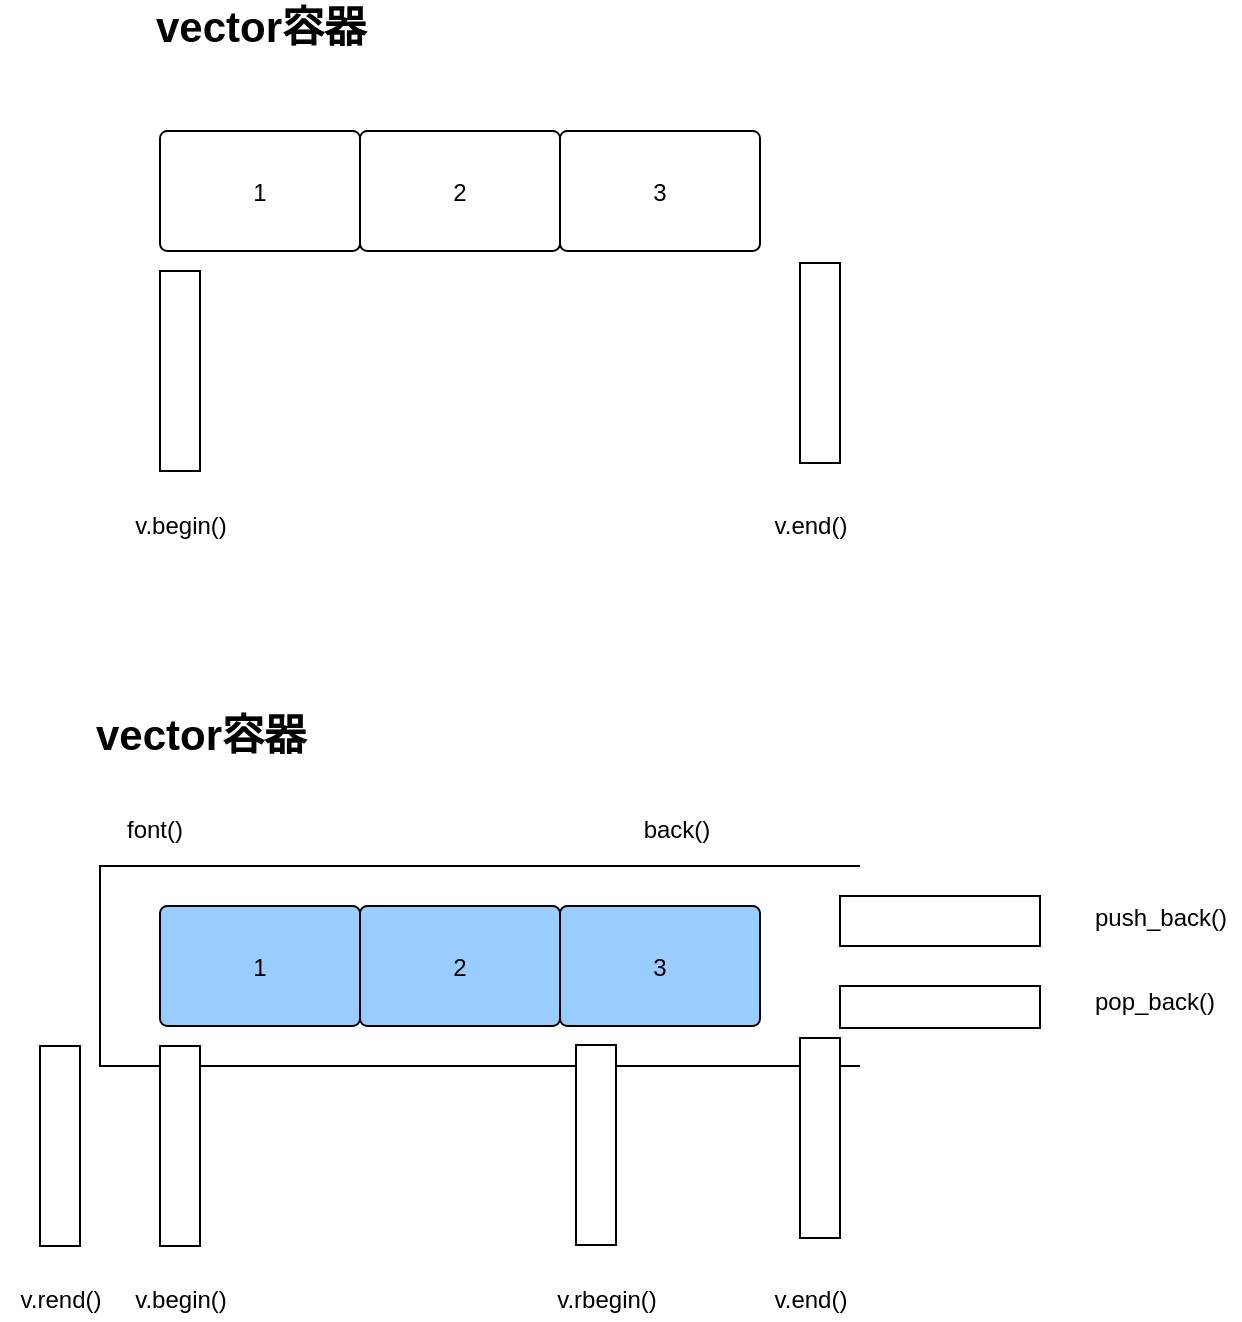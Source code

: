 <mxfile version="20.3.7" type="github">
  <diagram id="9OVEFG12r8_4CM3pHdND" name="第 1 页">
    <mxGraphModel dx="1108" dy="450" grid="1" gridSize="10" guides="1" tooltips="1" connect="1" arrows="1" fold="1" page="1" pageScale="1" pageWidth="827" pageHeight="1169" math="0" shadow="0">
      <root>
        <mxCell id="0" />
        <mxCell id="1" parent="0" />
        <mxCell id="RWPmiCWd8zR-_-1y1_kb-1" value="" style="shape=mxgraph.flowchart.annotation_1;" vertex="1" parent="1">
          <mxGeometry x="90" y="660" width="380" height="100" as="geometry" />
        </mxCell>
        <mxCell id="RWPmiCWd8zR-_-1y1_kb-2" value="1" style="shape=mxgraph.flowchart.process;" vertex="1" parent="1">
          <mxGeometry x="120" y="292.5" width="100" height="60" as="geometry" />
        </mxCell>
        <mxCell id="RWPmiCWd8zR-_-1y1_kb-3" value="2" style="shape=mxgraph.flowchart.process;" vertex="1" parent="1">
          <mxGeometry x="220" y="292.5" width="100" height="60" as="geometry" />
        </mxCell>
        <mxCell id="RWPmiCWd8zR-_-1y1_kb-4" value="3" style="shape=mxgraph.flowchart.process;" vertex="1" parent="1">
          <mxGeometry x="320" y="292.5" width="100" height="60" as="geometry" />
        </mxCell>
        <mxCell id="RWPmiCWd8zR-_-1y1_kb-5" value="" style="direction=north;shape=mxgraph.arrow.arrow_up;" vertex="1" parent="1">
          <mxGeometry x="120" y="362.5" width="20" height="100" as="geometry" />
        </mxCell>
        <mxCell id="RWPmiCWd8zR-_-1y1_kb-6" value="v.begin()" style="text;html=1;align=center;verticalAlign=middle;resizable=0;points=[];autosize=1;" vertex="1" parent="1">
          <mxGeometry x="100" y="479.5" width="60" height="20" as="geometry" />
        </mxCell>
        <mxCell id="RWPmiCWd8zR-_-1y1_kb-7" value="" style="direction=north;shape=mxgraph.arrow.arrow_up;" vertex="1" parent="1">
          <mxGeometry x="440" y="358.5" width="20" height="100" as="geometry" />
        </mxCell>
        <mxCell id="RWPmiCWd8zR-_-1y1_kb-8" value="v.end()" style="text;html=1;align=center;verticalAlign=middle;resizable=0;points=[];autosize=1;" vertex="1" parent="1">
          <mxGeometry x="420" y="479.5" width="50" height="20" as="geometry" />
        </mxCell>
        <mxCell id="RWPmiCWd8zR-_-1y1_kb-9" value="1" style="shape=mxgraph.flowchart.process;fillColor=#99CCFF;" vertex="1" parent="1">
          <mxGeometry x="120" y="680" width="100" height="60" as="geometry" />
        </mxCell>
        <mxCell id="RWPmiCWd8zR-_-1y1_kb-10" value="2" style="shape=mxgraph.flowchart.process;fillColor=#99CCFF;" vertex="1" parent="1">
          <mxGeometry x="220" y="680" width="100" height="60" as="geometry" />
        </mxCell>
        <mxCell id="RWPmiCWd8zR-_-1y1_kb-11" value="3" style="shape=mxgraph.flowchart.process;fillColor=#99CCFF;" vertex="1" parent="1">
          <mxGeometry x="320" y="680" width="100" height="60" as="geometry" />
        </mxCell>
        <mxCell id="RWPmiCWd8zR-_-1y1_kb-12" value="" style="direction=north;shape=mxgraph.arrow.arrow_up;" vertex="1" parent="1">
          <mxGeometry x="120" y="750" width="20" height="100" as="geometry" />
        </mxCell>
        <mxCell id="RWPmiCWd8zR-_-1y1_kb-13" value="v.begin()" style="text;html=1;align=center;verticalAlign=middle;resizable=0;points=[];autosize=1;" vertex="1" parent="1">
          <mxGeometry x="100" y="867" width="60" height="20" as="geometry" />
        </mxCell>
        <mxCell id="RWPmiCWd8zR-_-1y1_kb-14" value="" style="direction=north;shape=mxgraph.arrow.arrow_up;" vertex="1" parent="1">
          <mxGeometry x="440" y="746" width="20" height="100" as="geometry" />
        </mxCell>
        <mxCell id="RWPmiCWd8zR-_-1y1_kb-15" value="v.end()" style="text;html=1;align=center;verticalAlign=middle;resizable=0;points=[];autosize=1;" vertex="1" parent="1">
          <mxGeometry x="420" y="867" width="50" height="20" as="geometry" />
        </mxCell>
        <mxCell id="RWPmiCWd8zR-_-1y1_kb-16" value="" style="direction=north;shape=mxgraph.arrow.arrow_up;" vertex="1" parent="1">
          <mxGeometry x="60" y="750" width="20" height="100" as="geometry" />
        </mxCell>
        <mxCell id="RWPmiCWd8zR-_-1y1_kb-17" value="v.rend()" style="text;html=1;align=center;verticalAlign=middle;resizable=0;points=[];autosize=1;" vertex="1" parent="1">
          <mxGeometry x="40" y="867" width="60" height="20" as="geometry" />
        </mxCell>
        <mxCell id="RWPmiCWd8zR-_-1y1_kb-18" value="" style="direction=north;shape=mxgraph.arrow.arrow_up;" vertex="1" parent="1">
          <mxGeometry x="328" y="749.5" width="20" height="100" as="geometry" />
        </mxCell>
        <mxCell id="RWPmiCWd8zR-_-1y1_kb-19" value="v.rbegin()" style="text;html=1;align=center;verticalAlign=middle;resizable=0;points=[];autosize=1;" vertex="1" parent="1">
          <mxGeometry x="308" y="866.5" width="70" height="20" as="geometry" />
        </mxCell>
        <mxCell id="RWPmiCWd8zR-_-1y1_kb-20" value="" style="flipH=1;shape=mxgraph.arrow.arrow_left;" vertex="1" parent="1">
          <mxGeometry x="460" y="675" width="100" height="25" as="geometry" />
        </mxCell>
        <mxCell id="RWPmiCWd8zR-_-1y1_kb-21" value="push_back()" style="text;html=1;align=center;verticalAlign=middle;resizable=0;points=[];autosize=1;" vertex="1" parent="1">
          <mxGeometry x="580" y="676" width="80" height="20" as="geometry" />
        </mxCell>
        <mxCell id="RWPmiCWd8zR-_-1y1_kb-22" value="pop_back()" style="text;html=1;align=center;verticalAlign=middle;resizable=0;points=[];autosize=1;" vertex="1" parent="1">
          <mxGeometry x="577" y="718" width="80" height="20" as="geometry" />
        </mxCell>
        <mxCell id="RWPmiCWd8zR-_-1y1_kb-23" value="" style="shape=mxgraph.arrow.arrow_right;" vertex="1" parent="1">
          <mxGeometry x="460" y="720" width="100" height="21" as="geometry" />
        </mxCell>
        <mxCell id="RWPmiCWd8zR-_-1y1_kb-24" value="&lt;font style=&quot;font-size: 21px&quot;&gt;&lt;b&gt;vector容器&lt;/b&gt;&lt;/font&gt;" style="text;html=1;align=center;verticalAlign=middle;resizable=0;points=[];autosize=1;" vertex="1" parent="1">
          <mxGeometry x="80" y="584" width="120" height="20" as="geometry" />
        </mxCell>
        <mxCell id="RWPmiCWd8zR-_-1y1_kb-25" value="font()" style="text;html=1;align=center;verticalAlign=middle;resizable=0;points=[];autosize=1;" vertex="1" parent="1">
          <mxGeometry x="97" y="632" width="40" height="20" as="geometry" />
        </mxCell>
        <mxCell id="RWPmiCWd8zR-_-1y1_kb-26" value="back()" style="text;html=1;align=center;verticalAlign=middle;resizable=0;points=[];autosize=1;" vertex="1" parent="1">
          <mxGeometry x="353" y="632" width="50" height="20" as="geometry" />
        </mxCell>
        <mxCell id="RWPmiCWd8zR-_-1y1_kb-27" value="&lt;font style=&quot;font-size: 21px&quot;&gt;&lt;b&gt;vector容器&lt;/b&gt;&lt;/font&gt;" style="text;html=1;align=center;verticalAlign=middle;resizable=0;points=[];autosize=1;" vertex="1" parent="1">
          <mxGeometry x="110" y="230" width="120" height="20" as="geometry" />
        </mxCell>
      </root>
    </mxGraphModel>
  </diagram>
</mxfile>
